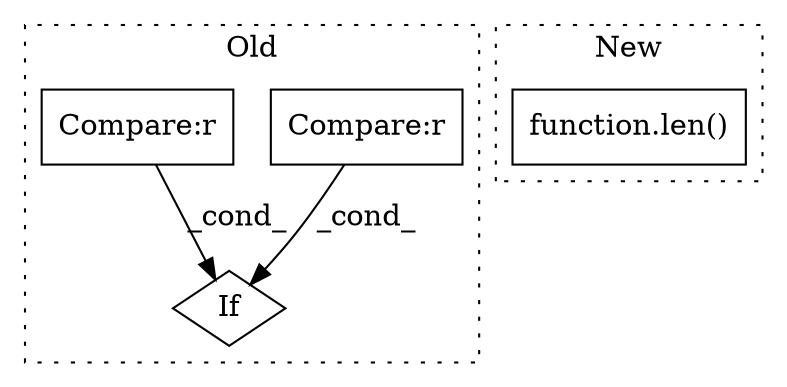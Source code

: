 digraph G {
subgraph cluster0 {
1 [label="If" a="96" s="2197,2257" l="3,14" shape="diamond"];
3 [label="Compare:r" a="40" s="2200" l="26" shape="box"];
4 [label="Compare:r" a="40" s="2230" l="27" shape="box"];
label = "Old";
style="dotted";
}
subgraph cluster1 {
2 [label="function.len()" a="75" s="2210,2232" l="4,1" shape="box"];
label = "New";
style="dotted";
}
3 -> 1 [label="_cond_"];
4 -> 1 [label="_cond_"];
}